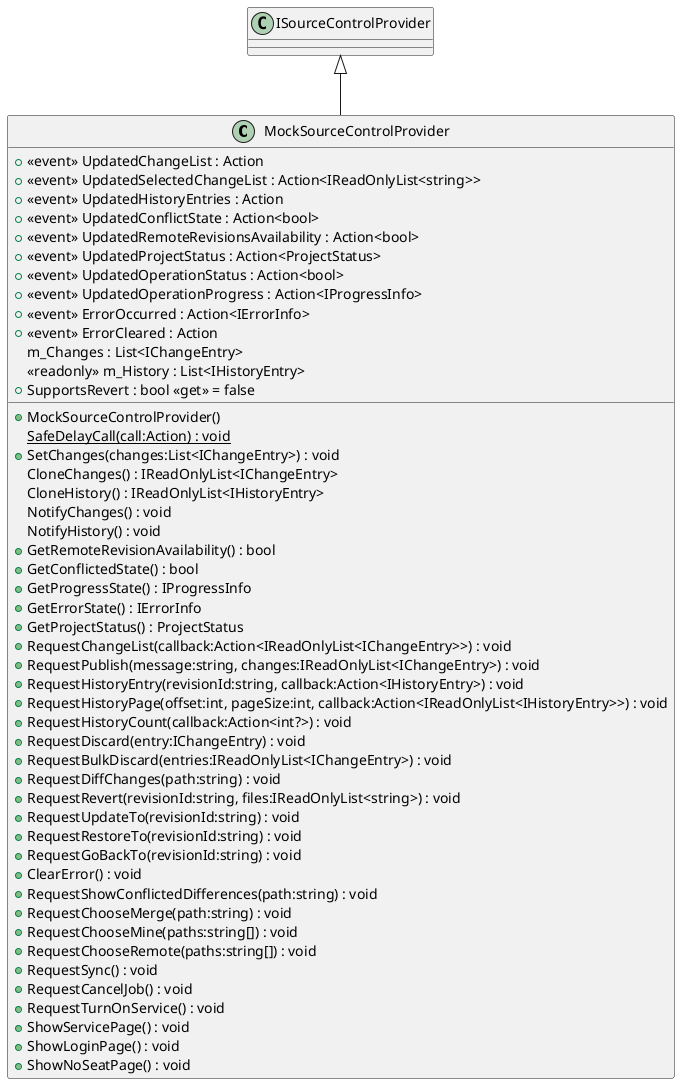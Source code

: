 @startuml
class MockSourceControlProvider {
    +  <<event>> UpdatedChangeList : Action 
    +  <<event>> UpdatedSelectedChangeList : Action<IReadOnlyList<string>> 
    +  <<event>> UpdatedHistoryEntries : Action 
    +  <<event>> UpdatedConflictState : Action<bool> 
    +  <<event>> UpdatedRemoteRevisionsAvailability : Action<bool> 
    +  <<event>> UpdatedProjectStatus : Action<ProjectStatus> 
    +  <<event>> UpdatedOperationStatus : Action<bool> 
    +  <<event>> UpdatedOperationProgress : Action<IProgressInfo> 
    +  <<event>> ErrorOccurred : Action<IErrorInfo> 
    +  <<event>> ErrorCleared : Action 
    m_Changes : List<IChangeEntry>
    <<readonly>> m_History : List<IHistoryEntry>
    + MockSourceControlProvider()
    {static} SafeDelayCall(call:Action) : void
    + SetChanges(changes:List<IChangeEntry>) : void
    CloneChanges() : IReadOnlyList<IChangeEntry>
    CloneHistory() : IReadOnlyList<IHistoryEntry>
    NotifyChanges() : void
    NotifyHistory() : void
    + GetRemoteRevisionAvailability() : bool
    + GetConflictedState() : bool
    + GetProgressState() : IProgressInfo
    + GetErrorState() : IErrorInfo
    + GetProjectStatus() : ProjectStatus
    + RequestChangeList(callback:Action<IReadOnlyList<IChangeEntry>>) : void
    + RequestPublish(message:string, changes:IReadOnlyList<IChangeEntry>) : void
    + RequestHistoryEntry(revisionId:string, callback:Action<IHistoryEntry>) : void
    + RequestHistoryPage(offset:int, pageSize:int, callback:Action<IReadOnlyList<IHistoryEntry>>) : void
    + RequestHistoryCount(callback:Action<int?>) : void
    + RequestDiscard(entry:IChangeEntry) : void
    + RequestBulkDiscard(entries:IReadOnlyList<IChangeEntry>) : void
    + RequestDiffChanges(path:string) : void
    + SupportsRevert : bool <<get>> = false
    + RequestRevert(revisionId:string, files:IReadOnlyList<string>) : void
    + RequestUpdateTo(revisionId:string) : void
    + RequestRestoreTo(revisionId:string) : void
    + RequestGoBackTo(revisionId:string) : void
    + ClearError() : void
    + RequestShowConflictedDifferences(path:string) : void
    + RequestChooseMerge(path:string) : void
    + RequestChooseMine(paths:string[]) : void
    + RequestChooseRemote(paths:string[]) : void
    + RequestSync() : void
    + RequestCancelJob() : void
    + RequestTurnOnService() : void
    + ShowServicePage() : void
    + ShowLoginPage() : void
    + ShowNoSeatPage() : void
}
ISourceControlProvider <|-- MockSourceControlProvider
@enduml
